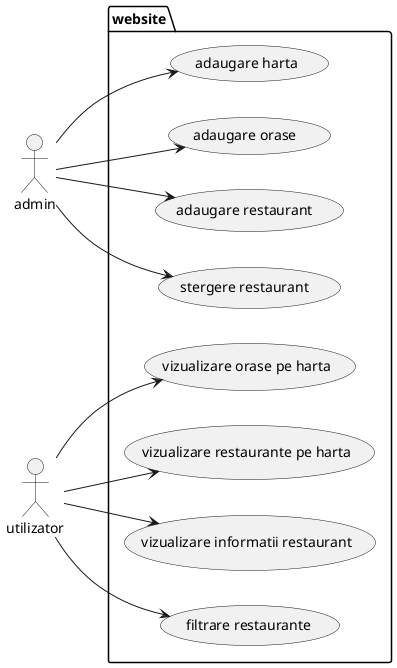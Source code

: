 @startuml
'https://plantuml.com/use-case-diagram

left to right direction
actor admin
package website {
usecase "adaugare harta" as UC00
usecase "adaugare orase " as UC0
usecase "adaugare restaurant " as UC1
usecase "stergere restaurant " as UC2
}
admin-->UC00
admin-->UC0
admin-->UC1
admin-->UC2

left to right direction
actor utilizator
package website {
usecase "vizualizare orase pe harta" as UC000
usecase "vizualizare restaurante pe harta " as UC3
usecase "vizualizare informatii restaurant " as UC4
usecase " filtrare restaurante" as UC5

}
utilizator-->UC000
utilizator-->UC3
utilizator-->UC4
utilizator-->UC5
@enduml